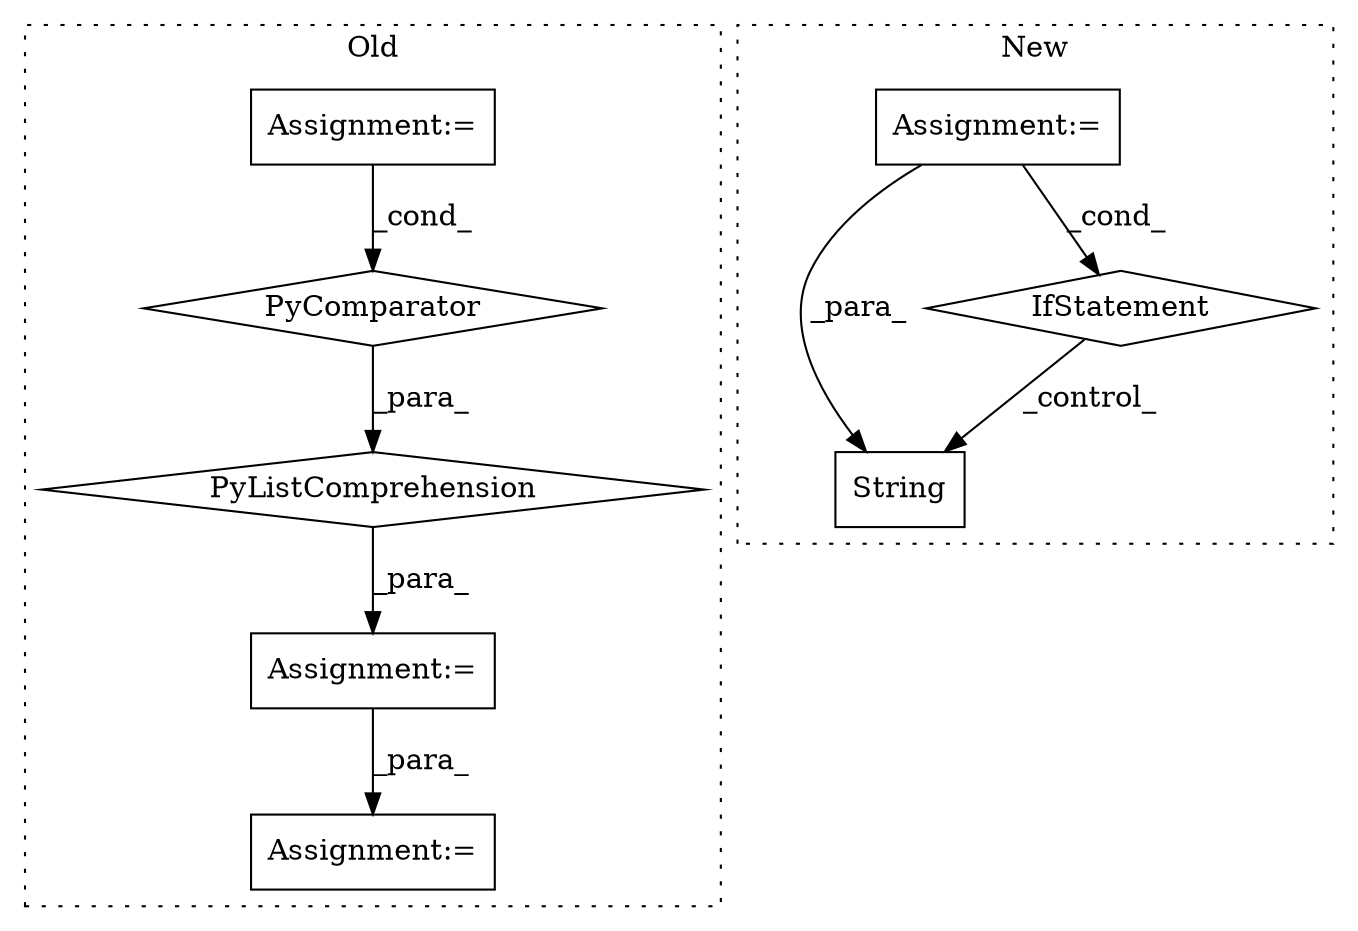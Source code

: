 digraph G {
subgraph cluster0 {
1 [label="PyComparator" a="113" s="5673" l="38" shape="diamond"];
3 [label="Assignment:=" a="7" s="5673" l="38" shape="box"];
4 [label="Assignment:=" a="7" s="5818,5899" l="53,2" shape="box"];
6 [label="PyListComprehension" a="109" s="5595" l="124" shape="diamond"];
7 [label="Assignment:=" a="7" s="5583" l="12" shape="box"];
label = "Old";
style="dotted";
}
subgraph cluster1 {
2 [label="String" a="32" s="7600,7609" l="7,1" shape="box"];
5 [label="IfStatement" a="25" s="7460,7515" l="10,2" shape="diamond"];
8 [label="Assignment:=" a="7" s="7370,7450" l="53,2" shape="box"];
label = "New";
style="dotted";
}
1 -> 6 [label="_para_"];
3 -> 1 [label="_cond_"];
5 -> 2 [label="_control_"];
6 -> 7 [label="_para_"];
7 -> 4 [label="_para_"];
8 -> 2 [label="_para_"];
8 -> 5 [label="_cond_"];
}